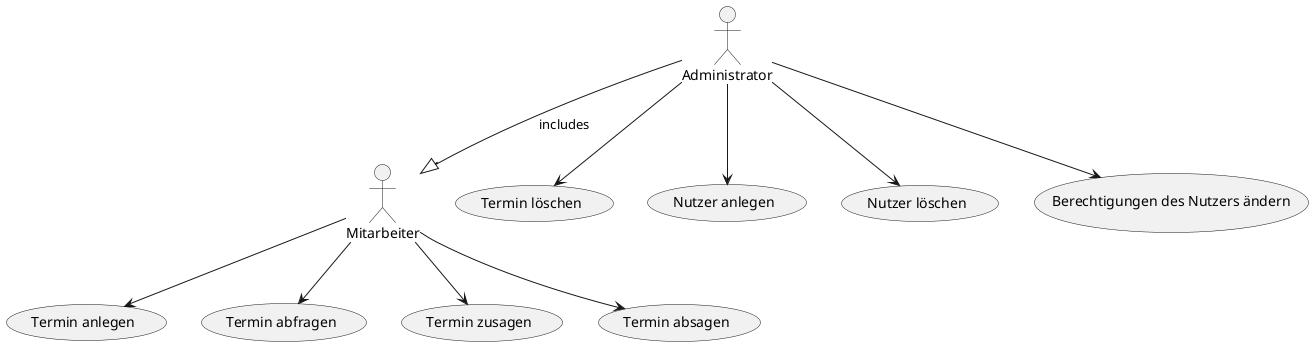 @startuml

:Mitarbeiter: as MA
MA --> (Termin anlegen)
MA --> (Termin abfragen)
MA --> (Termin zusagen)
MA --> (Termin absagen)

:Administrator: as admin
admin --> (Termin löschen)
admin --> (Nutzer anlegen)
admin --> (Nutzer löschen)
admin --> (Berechtigungen des Nutzers ändern)

admin --|> MA : includes

@enduml
